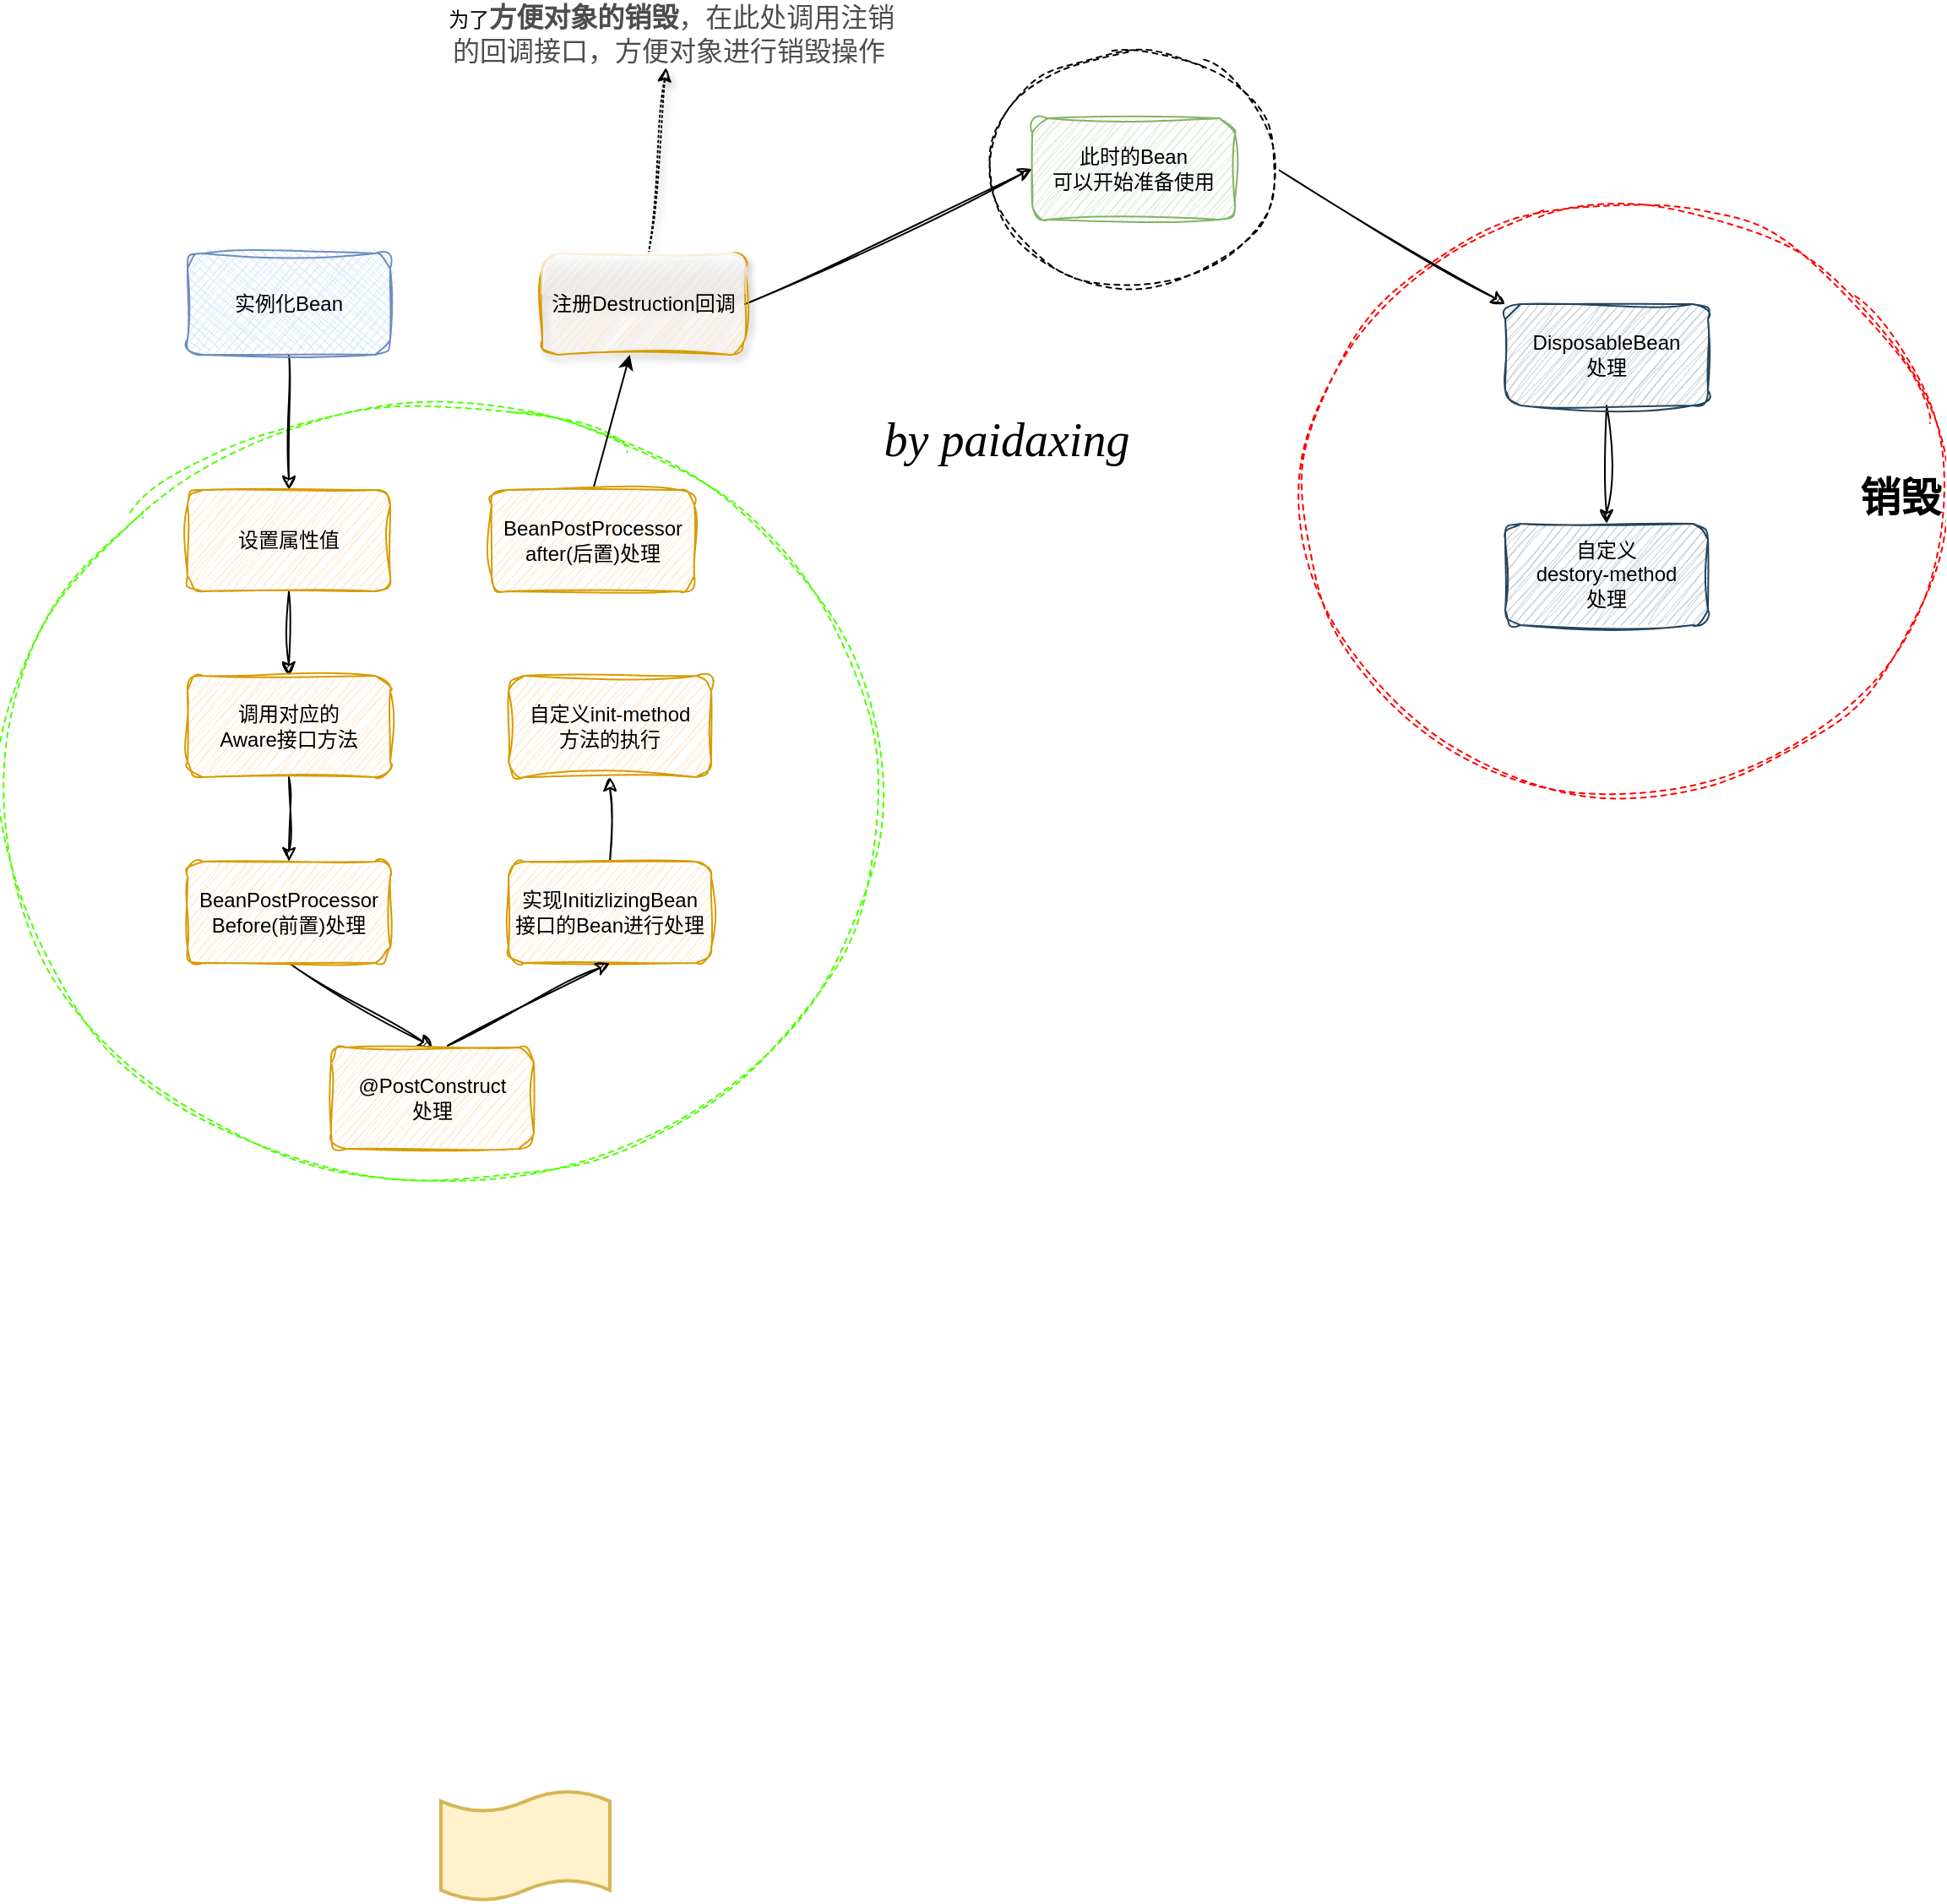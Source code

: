 <mxfile version="22.1.16" type="github">
  <diagram name="第 1 页" id="g53INEZvCoYS9vYzAf5S">
    <mxGraphModel dx="677" dy="1784" grid="1" gridSize="10" guides="1" tooltips="1" connect="1" arrows="1" fold="1" page="1" pageScale="1" pageWidth="827" pageHeight="1169" math="0" shadow="0">
      <root>
        <mxCell id="0" />
        <mxCell id="1" parent="0" />
        <mxCell id="2Z9o2Xpiy1UtpyyYw2TX-37" value="&lt;h1 style=&quot;&quot;&gt;&lt;span style=&quot;background-color: initial;&quot;&gt;销毁&lt;/span&gt;&lt;/h1&gt;" style="ellipse;whiteSpace=wrap;html=1;sketch=1;curveFitting=1;jiggle=2;strokeColor=#ff0000;align=right;dashed=1;" vertex="1" parent="1">
          <mxGeometry x="820" y="-370" width="380" height="350" as="geometry" />
        </mxCell>
        <mxCell id="2Z9o2Xpiy1UtpyyYw2TX-40" style="rounded=0;orthogonalLoop=1;jettySize=auto;html=1;exitX=1;exitY=0.5;exitDx=0;exitDy=0;entryX=0;entryY=0;entryDx=0;entryDy=0;sketch=1;curveFitting=1;jiggle=2;" edge="1" parent="1" source="2Z9o2Xpiy1UtpyyYw2TX-35" target="2Z9o2Xpiy1UtpyyYw2TX-36">
          <mxGeometry relative="1" as="geometry" />
        </mxCell>
        <mxCell id="2Z9o2Xpiy1UtpyyYw2TX-35" value="" style="ellipse;whiteSpace=wrap;html=1;gradientColor=none;dashed=1;sketch=1;curveFitting=1;jiggle=2;" vertex="1" parent="1">
          <mxGeometry x="635" y="-460" width="170" height="140" as="geometry" />
        </mxCell>
        <mxCell id="2Z9o2Xpiy1UtpyyYw2TX-6" value="" style="ellipse;whiteSpace=wrap;html=1;sketch=1;curveFitting=1;jiggle=2;strokeColor=#4dff00;dashed=1;" vertex="1" parent="1">
          <mxGeometry x="50" y="-250" width="520" height="460" as="geometry" />
        </mxCell>
        <mxCell id="2Z9o2Xpiy1UtpyyYw2TX-4" value="" style="shape=tape;whiteSpace=wrap;html=1;strokeWidth=2;size=0.19;fillColor=#fff2cc;strokeColor=#d6b656;" vertex="1" parent="1">
          <mxGeometry x="310" y="570" width="100" height="65" as="geometry" />
        </mxCell>
        <mxCell id="2Z9o2Xpiy1UtpyyYw2TX-8" style="edgeStyle=orthogonalEdgeStyle;rounded=1;orthogonalLoop=1;jettySize=auto;html=1;exitX=0.5;exitY=1;exitDx=0;exitDy=0;sketch=1;curveFitting=1;jiggle=2;curved=0;strokeWidth=1;shadow=0;" edge="1" parent="1" source="2Z9o2Xpiy1UtpyyYw2TX-5" target="2Z9o2Xpiy1UtpyyYw2TX-7">
          <mxGeometry relative="1" as="geometry" />
        </mxCell>
        <mxCell id="2Z9o2Xpiy1UtpyyYw2TX-5" value="实例化Bean" style="rounded=1;whiteSpace=wrap;html=1;fillStyle=cross-hatch;sketch=1;curveFitting=1;jiggle=2;fillColor=#dae8fc;strokeColor=#6c8ebf;" vertex="1" parent="1">
          <mxGeometry x="160" y="-340" width="120" height="60" as="geometry" />
        </mxCell>
        <mxCell id="2Z9o2Xpiy1UtpyyYw2TX-10" style="edgeStyle=orthogonalEdgeStyle;rounded=0;orthogonalLoop=1;jettySize=auto;html=1;exitX=0.5;exitY=1;exitDx=0;exitDy=0;entryX=0.5;entryY=0;entryDx=0;entryDy=0;sketch=1;curveFitting=1;jiggle=2;" edge="1" parent="1" source="2Z9o2Xpiy1UtpyyYw2TX-7" target="2Z9o2Xpiy1UtpyyYw2TX-9">
          <mxGeometry relative="1" as="geometry" />
        </mxCell>
        <mxCell id="2Z9o2Xpiy1UtpyyYw2TX-7" value="设置属性值" style="rounded=1;whiteSpace=wrap;html=1;fillColor=#ffe6cc;strokeColor=#d79b00;sketch=1;curveFitting=1;jiggle=2;" vertex="1" parent="1">
          <mxGeometry x="160" y="-200" width="120" height="60" as="geometry" />
        </mxCell>
        <mxCell id="2Z9o2Xpiy1UtpyyYw2TX-12" style="edgeStyle=orthogonalEdgeStyle;rounded=0;orthogonalLoop=1;jettySize=auto;html=1;entryX=0.5;entryY=0;entryDx=0;entryDy=0;sketch=1;curveFitting=1;jiggle=2;" edge="1" parent="1" source="2Z9o2Xpiy1UtpyyYw2TX-9" target="2Z9o2Xpiy1UtpyyYw2TX-11">
          <mxGeometry relative="1" as="geometry" />
        </mxCell>
        <mxCell id="2Z9o2Xpiy1UtpyyYw2TX-9" value="调用对应的&lt;br&gt;Aware接口方法" style="rounded=1;whiteSpace=wrap;html=1;fillColor=#ffe6cc;strokeColor=#d79b00;sketch=1;curveFitting=1;jiggle=2;" vertex="1" parent="1">
          <mxGeometry x="160" y="-90" width="120" height="60" as="geometry" />
        </mxCell>
        <mxCell id="2Z9o2Xpiy1UtpyyYw2TX-14" style="rounded=0;orthogonalLoop=1;jettySize=auto;html=1;exitX=0.5;exitY=1;exitDx=0;exitDy=0;entryX=0.5;entryY=0;entryDx=0;entryDy=0;sketch=1;curveFitting=1;jiggle=2;" edge="1" parent="1" source="2Z9o2Xpiy1UtpyyYw2TX-11" target="2Z9o2Xpiy1UtpyyYw2TX-13">
          <mxGeometry relative="1" as="geometry" />
        </mxCell>
        <mxCell id="2Z9o2Xpiy1UtpyyYw2TX-11" value="BeanPostProcessor&lt;br&gt;Before(前置)处理" style="rounded=1;whiteSpace=wrap;html=1;fillColor=#ffe6cc;strokeColor=#d79b00;sketch=1;curveFitting=1;jiggle=2;" vertex="1" parent="1">
          <mxGeometry x="160" y="20" width="120" height="60" as="geometry" />
        </mxCell>
        <mxCell id="2Z9o2Xpiy1UtpyyYw2TX-13" value="&lt;div class=&quot;lake-content&quot;&gt;@PostConstruct&lt;/div&gt;&lt;div class=&quot;lake-content&quot;&gt;处理&lt;/div&gt;" style="rounded=1;whiteSpace=wrap;html=1;fillColor=#ffe6cc;strokeColor=#d79b00;sketch=1;curveFitting=1;jiggle=2;" vertex="1" parent="1">
          <mxGeometry x="245" y="130" width="120" height="60" as="geometry" />
        </mxCell>
        <mxCell id="2Z9o2Xpiy1UtpyyYw2TX-26" style="edgeStyle=orthogonalEdgeStyle;rounded=0;orthogonalLoop=1;jettySize=auto;html=1;exitX=0.5;exitY=0;exitDx=0;exitDy=0;entryX=0.5;entryY=1;entryDx=0;entryDy=0;sketch=1;curveFitting=1;jiggle=2;" edge="1" parent="1" source="2Z9o2Xpiy1UtpyyYw2TX-15" target="2Z9o2Xpiy1UtpyyYw2TX-24">
          <mxGeometry relative="1" as="geometry" />
        </mxCell>
        <mxCell id="2Z9o2Xpiy1UtpyyYw2TX-15" value="&lt;div class=&quot;lake-content&quot;&gt;实现InitizlizingBean&lt;/div&gt;&lt;div class=&quot;lake-content&quot;&gt;接口的Bean进行处理&lt;/div&gt;" style="rounded=1;whiteSpace=wrap;html=1;fillColor=#ffe6cc;strokeColor=#d79b00;sketch=1;curveFitting=1;jiggle=2;" vertex="1" parent="1">
          <mxGeometry x="350" y="20" width="120" height="60" as="geometry" />
        </mxCell>
        <mxCell id="2Z9o2Xpiy1UtpyyYw2TX-23" style="rounded=0;orthogonalLoop=1;jettySize=auto;html=1;entryX=0.5;entryY=1;entryDx=0;entryDy=0;exitX=0.575;exitY=-0.017;exitDx=0;exitDy=0;exitPerimeter=0;sketch=1;curveFitting=1;jiggle=2;" edge="1" parent="1" source="2Z9o2Xpiy1UtpyyYw2TX-13" target="2Z9o2Xpiy1UtpyyYw2TX-15">
          <mxGeometry relative="1" as="geometry" />
        </mxCell>
        <mxCell id="2Z9o2Xpiy1UtpyyYw2TX-24" value="&lt;div class=&quot;lake-content&quot;&gt;自定义init-method&lt;/div&gt;&lt;div class=&quot;lake-content&quot;&gt;方法的执行&lt;/div&gt;" style="rounded=1;whiteSpace=wrap;html=1;fillColor=#ffe6cc;strokeColor=#d79b00;sketch=1;curveFitting=1;jiggle=2;" vertex="1" parent="1">
          <mxGeometry x="350" y="-90" width="120" height="60" as="geometry" />
        </mxCell>
        <mxCell id="2Z9o2Xpiy1UtpyyYw2TX-30" style="rounded=0;orthogonalLoop=1;jettySize=auto;html=1;exitX=0.5;exitY=0;exitDx=0;exitDy=0;" edge="1" parent="1" source="2Z9o2Xpiy1UtpyyYw2TX-28" target="2Z9o2Xpiy1UtpyyYw2TX-29">
          <mxGeometry relative="1" as="geometry" />
        </mxCell>
        <mxCell id="2Z9o2Xpiy1UtpyyYw2TX-28" value="BeanPostProcessor&lt;br&gt;after(后置)处理" style="rounded=1;whiteSpace=wrap;html=1;fillColor=#ffe6cc;strokeColor=#d79b00;sketch=1;curveFitting=1;jiggle=2;" vertex="1" parent="1">
          <mxGeometry x="340" y="-200" width="120" height="60" as="geometry" />
        </mxCell>
        <mxCell id="2Z9o2Xpiy1UtpyyYw2TX-32" style="rounded=0;orthogonalLoop=1;jettySize=auto;html=1;sketch=1;curveFitting=1;jiggle=2;shadow=1;dashed=1;dashPattern=1 2;" edge="1" parent="1" source="2Z9o2Xpiy1UtpyyYw2TX-29" target="2Z9o2Xpiy1UtpyyYw2TX-31">
          <mxGeometry relative="1" as="geometry" />
        </mxCell>
        <mxCell id="2Z9o2Xpiy1UtpyyYw2TX-34" style="rounded=0;orthogonalLoop=1;jettySize=auto;html=1;exitX=1;exitY=0.5;exitDx=0;exitDy=0;entryX=0;entryY=0.5;entryDx=0;entryDy=0;sketch=1;curveFitting=1;jiggle=2;" edge="1" parent="1" source="2Z9o2Xpiy1UtpyyYw2TX-29" target="2Z9o2Xpiy1UtpyyYw2TX-33">
          <mxGeometry relative="1" as="geometry" />
        </mxCell>
        <mxCell id="2Z9o2Xpiy1UtpyyYw2TX-29" value="注册Destruction回调" style="rounded=1;whiteSpace=wrap;html=1;fillColor=#ffe6cc;strokeColor=#d79b00;glass=1;shadow=1;sketch=1;curveFitting=1;jiggle=2;" vertex="1" parent="1">
          <mxGeometry x="370" y="-340" width="120" height="60" as="geometry" />
        </mxCell>
        <mxCell id="2Z9o2Xpiy1UtpyyYw2TX-31" value="​ 为了&lt;span style=&quot;box-sizing: border-box; outline: 0px; font-weight: 700; overflow-wrap: break-word; color: rgb(77, 77, 77); font-family: -apple-system, &amp;quot;SF UI Text&amp;quot;, Arial, &amp;quot;PingFang SC&amp;quot;, &amp;quot;Hiragino Sans GB&amp;quot;, &amp;quot;Microsoft YaHei&amp;quot;, &amp;quot;WenQuanYi Micro Hei&amp;quot;, sans-serif; font-size: 16px; font-variant-ligatures: no-common-ligatures; text-align: start; background-color: rgb(255, 255, 255);&quot;&gt;方便对象的销毁&lt;/span&gt;&lt;span style=&quot;color: rgb(77, 77, 77); font-family: -apple-system, &amp;quot;SF UI Text&amp;quot;, Arial, &amp;quot;PingFang SC&amp;quot;, &amp;quot;Hiragino Sans GB&amp;quot;, &amp;quot;Microsoft YaHei&amp;quot;, &amp;quot;WenQuanYi Micro Hei&amp;quot;, sans-serif; font-size: 16px; font-variant-ligatures: no-common-ligatures; text-align: start; background-color: rgb(255, 255, 255);&quot;&gt;，在此处调用注销的回调接口，方便对象进行销毁操作&lt;/span&gt;" style="text;html=1;strokeColor=none;fillColor=none;align=center;verticalAlign=middle;whiteSpace=wrap;rounded=0;sketch=1;curveFitting=1;jiggle=2;dashed=1;dashPattern=8 8;" vertex="1" parent="1">
          <mxGeometry x="310" y="-490" width="270" height="40" as="geometry" />
        </mxCell>
        <mxCell id="2Z9o2Xpiy1UtpyyYw2TX-33" value="此时的Bean&lt;br&gt;可以开始准备使用" style="rounded=1;whiteSpace=wrap;html=1;sketch=1;curveFitting=1;jiggle=2;fillColor=#d5e8d4;strokeColor=#82b366;" vertex="1" parent="1">
          <mxGeometry x="660" y="-420" width="120" height="60" as="geometry" />
        </mxCell>
        <mxCell id="2Z9o2Xpiy1UtpyyYw2TX-39" style="edgeStyle=orthogonalEdgeStyle;rounded=0;orthogonalLoop=1;jettySize=auto;html=1;exitX=0.5;exitY=1;exitDx=0;exitDy=0;entryX=0.5;entryY=0;entryDx=0;entryDy=0;sketch=1;curveFitting=1;jiggle=2;" edge="1" parent="1" source="2Z9o2Xpiy1UtpyyYw2TX-36" target="2Z9o2Xpiy1UtpyyYw2TX-38">
          <mxGeometry relative="1" as="geometry" />
        </mxCell>
        <mxCell id="2Z9o2Xpiy1UtpyyYw2TX-36" value="DisposableBean&lt;br&gt;处理" style="rounded=1;whiteSpace=wrap;html=1;sketch=1;curveFitting=1;jiggle=2;fillColor=#bac8d3;strokeColor=#23445d;" vertex="1" parent="1">
          <mxGeometry x="940" y="-310" width="120" height="60" as="geometry" />
        </mxCell>
        <mxCell id="2Z9o2Xpiy1UtpyyYw2TX-38" value="自定义&lt;br&gt;destory-method&lt;br&gt;处理" style="rounded=1;whiteSpace=wrap;html=1;sketch=1;curveFitting=1;jiggle=2;fillColor=#bac8d3;strokeColor=#23445d;" vertex="1" parent="1">
          <mxGeometry x="940" y="-180" width="120" height="60" as="geometry" />
        </mxCell>
        <mxCell id="2Z9o2Xpiy1UtpyyYw2TX-41" value="&lt;div style=&quot;&quot;&gt;&lt;span style=&quot;background-color: initial; font-size: 28px;&quot;&gt;&lt;i style=&quot;&quot;&gt;&lt;font face=&quot;Comic Sans MS&quot;&gt;by paidaxing&lt;/font&gt;&lt;/i&gt;&lt;/span&gt;&lt;/div&gt;" style="text;html=1;align=center;verticalAlign=middle;whiteSpace=wrap;rounded=0;sketch=1;curveFitting=1;jiggle=2;glass=0;" vertex="1" parent="1">
          <mxGeometry x="520" y="-260" width="250" height="60" as="geometry" />
        </mxCell>
      </root>
    </mxGraphModel>
  </diagram>
</mxfile>
